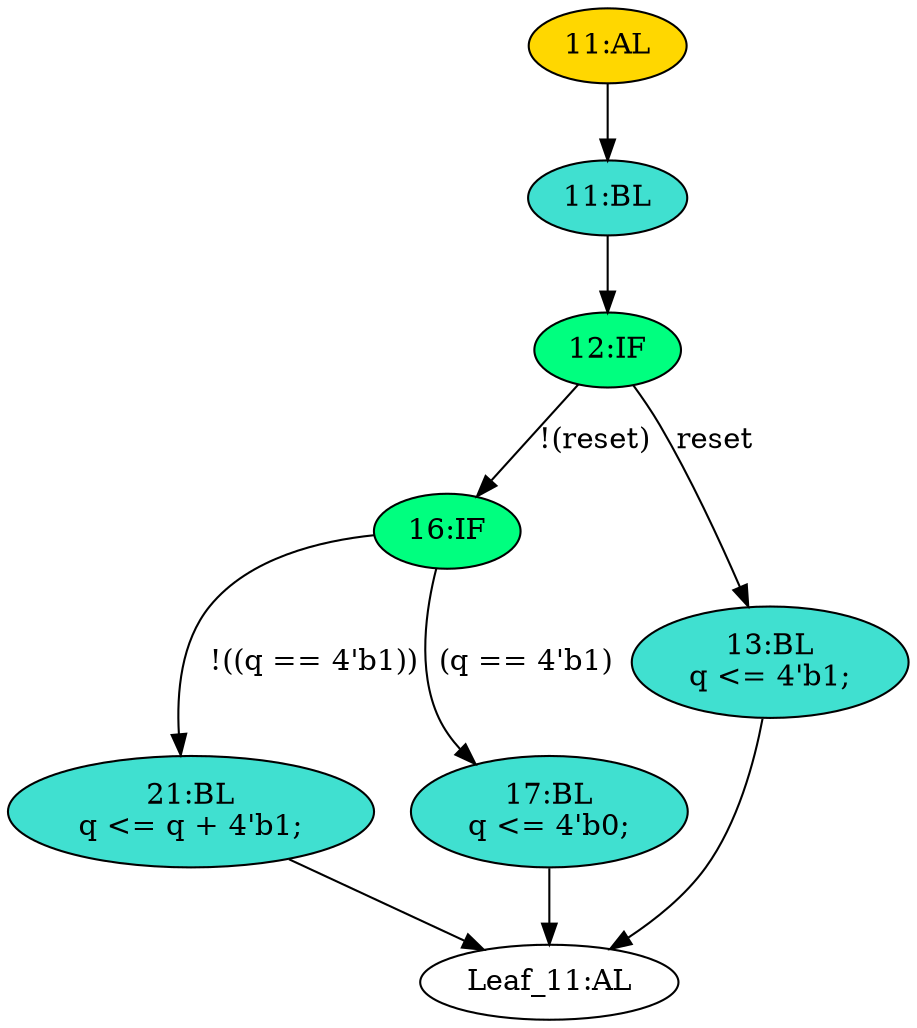 strict digraph "" {
	node [label="\N"];
	"16:IF"	[ast="<pyverilog.vparser.ast.IfStatement object at 0x7fe2182a6410>",
		fillcolor=springgreen,
		label="16:IF",
		statements="[]",
		style=filled,
		typ=IfStatement];
	"21:BL"	[ast="<pyverilog.vparser.ast.Block object at 0x7fe2182a6550>",
		fillcolor=turquoise,
		label="21:BL
q <= q + 4'b1;",
		statements="[<pyverilog.vparser.ast.NonblockingSubstitution object at 0x7fe2182a6590>]",
		style=filled,
		typ=Block];
	"16:IF" -> "21:BL"	[cond="['q']",
		label="!((q == 4'b1))",
		lineno=16];
	"17:BL"	[ast="<pyverilog.vparser.ast.Block object at 0x7fe2182a67d0>",
		fillcolor=turquoise,
		label="17:BL
q <= 4'b0;",
		statements="[<pyverilog.vparser.ast.NonblockingSubstitution object at 0x7fe2182a6810>]",
		style=filled,
		typ=Block];
	"16:IF" -> "17:BL"	[cond="['q']",
		label="(q == 4'b1)",
		lineno=16];
	"Leaf_11:AL"	[def_var="['q']",
		label="Leaf_11:AL"];
	"21:BL" -> "Leaf_11:AL"	[cond="[]",
		lineno=None];
	"12:IF"	[ast="<pyverilog.vparser.ast.IfStatement object at 0x7fe2182a6a10>",
		fillcolor=springgreen,
		label="12:IF",
		statements="[]",
		style=filled,
		typ=IfStatement];
	"12:IF" -> "16:IF"	[cond="['reset']",
		label="!(reset)",
		lineno=12];
	"13:BL"	[ast="<pyverilog.vparser.ast.Block object at 0x7fe2182a6a50>",
		fillcolor=turquoise,
		label="13:BL
q <= 4'b1;",
		statements="[<pyverilog.vparser.ast.NonblockingSubstitution object at 0x7fe2182a6a90>]",
		style=filled,
		typ=Block];
	"12:IF" -> "13:BL"	[cond="['reset']",
		label=reset,
		lineno=12];
	"17:BL" -> "Leaf_11:AL"	[cond="[]",
		lineno=None];
	"11:BL"	[ast="<pyverilog.vparser.ast.Block object at 0x7fe2182a6c50>",
		fillcolor=turquoise,
		label="11:BL",
		statements="[]",
		style=filled,
		typ=Block];
	"11:BL" -> "12:IF"	[cond="[]",
		lineno=None];
	"13:BL" -> "Leaf_11:AL"	[cond="[]",
		lineno=None];
	"11:AL"	[ast="<pyverilog.vparser.ast.Always object at 0x7fe2182a6cd0>",
		clk_sens=True,
		fillcolor=gold,
		label="11:AL",
		sens="['clk', 'reset']",
		statements="[]",
		style=filled,
		typ=Always,
		use_var="['reset', 'q']"];
	"11:AL" -> "11:BL"	[cond="[]",
		lineno=None];
}

